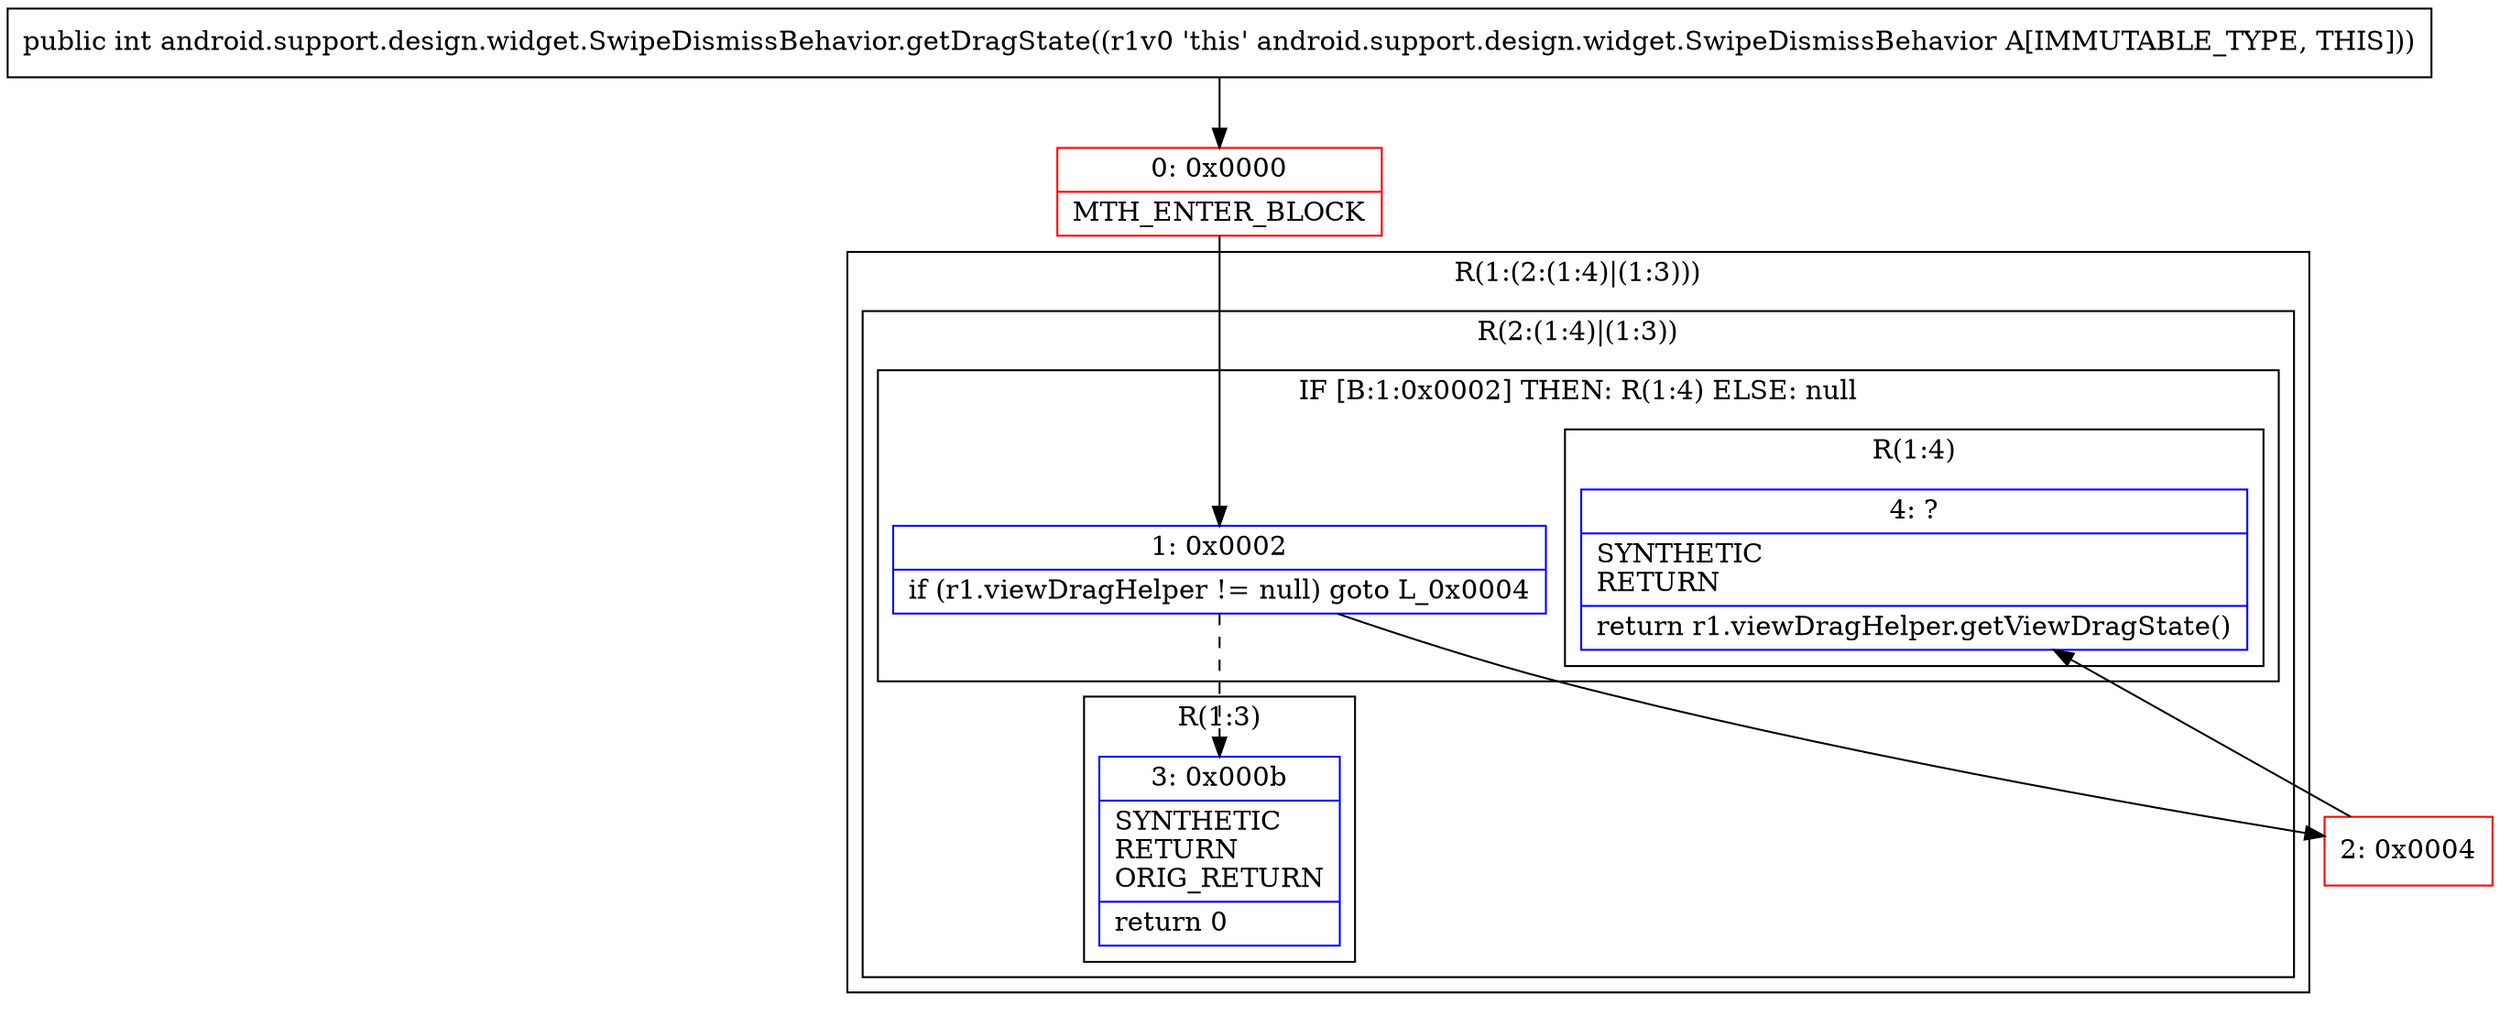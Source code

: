digraph "CFG forandroid.support.design.widget.SwipeDismissBehavior.getDragState()I" {
subgraph cluster_Region_880965497 {
label = "R(1:(2:(1:4)|(1:3)))";
node [shape=record,color=blue];
subgraph cluster_Region_1734937416 {
label = "R(2:(1:4)|(1:3))";
node [shape=record,color=blue];
subgraph cluster_IfRegion_582319865 {
label = "IF [B:1:0x0002] THEN: R(1:4) ELSE: null";
node [shape=record,color=blue];
Node_1 [shape=record,label="{1\:\ 0x0002|if (r1.viewDragHelper != null) goto L_0x0004\l}"];
subgraph cluster_Region_1566083956 {
label = "R(1:4)";
node [shape=record,color=blue];
Node_4 [shape=record,label="{4\:\ ?|SYNTHETIC\lRETURN\l|return r1.viewDragHelper.getViewDragState()\l}"];
}
}
subgraph cluster_Region_2051413529 {
label = "R(1:3)";
node [shape=record,color=blue];
Node_3 [shape=record,label="{3\:\ 0x000b|SYNTHETIC\lRETURN\lORIG_RETURN\l|return 0\l}"];
}
}
}
Node_0 [shape=record,color=red,label="{0\:\ 0x0000|MTH_ENTER_BLOCK\l}"];
Node_2 [shape=record,color=red,label="{2\:\ 0x0004}"];
MethodNode[shape=record,label="{public int android.support.design.widget.SwipeDismissBehavior.getDragState((r1v0 'this' android.support.design.widget.SwipeDismissBehavior A[IMMUTABLE_TYPE, THIS])) }"];
MethodNode -> Node_0;
Node_1 -> Node_2;
Node_1 -> Node_3[style=dashed];
Node_0 -> Node_1;
Node_2 -> Node_4;
}

